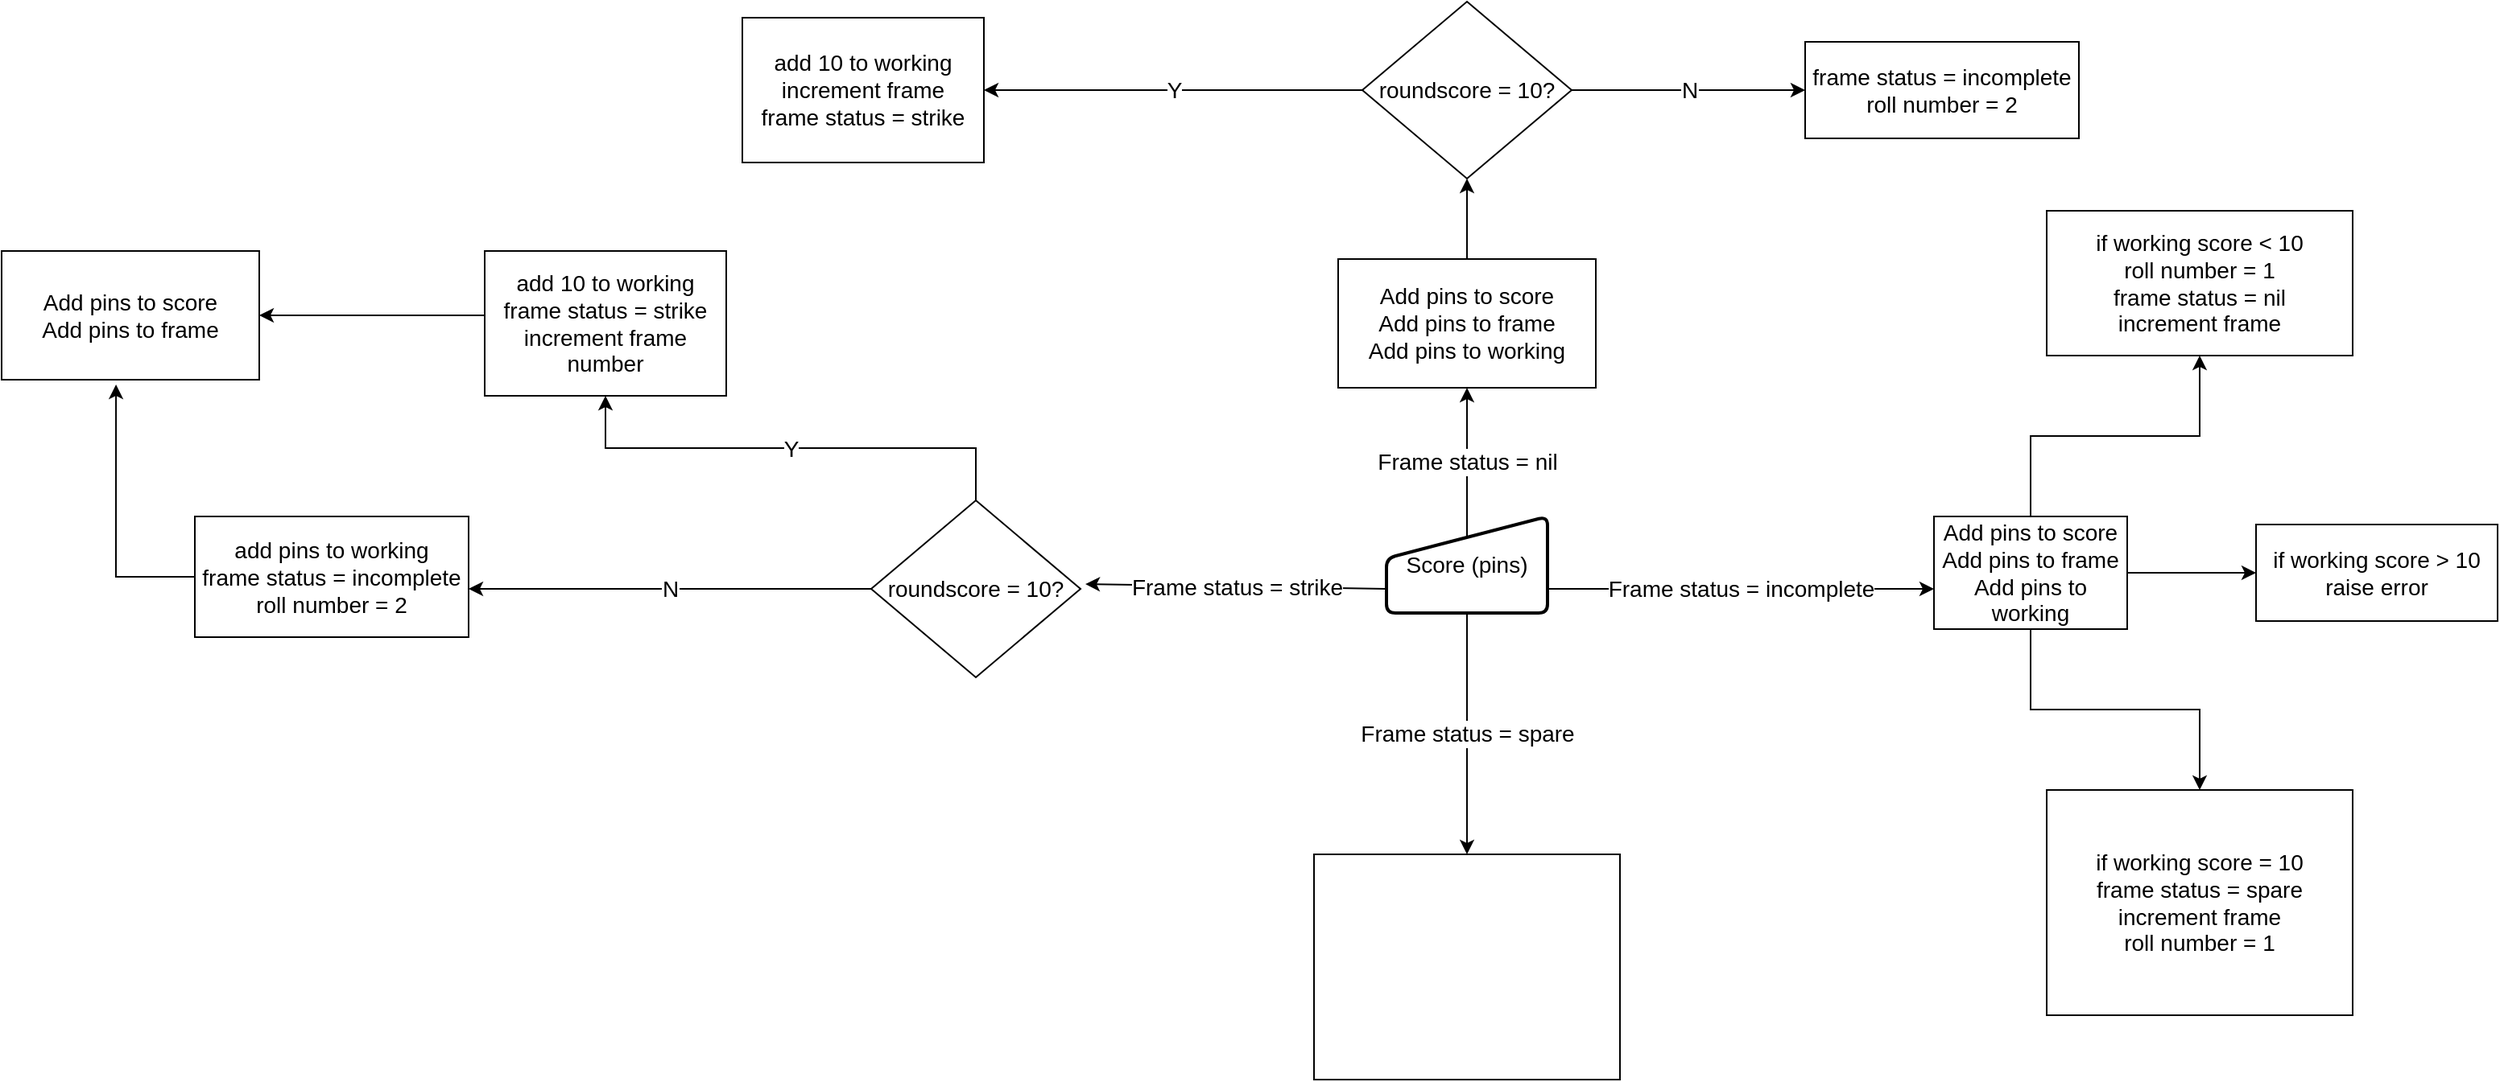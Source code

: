 <mxfile version="15.5.4" type="device"><diagram id="C5RBs43oDa-KdzZeNtuy" name="Page-1"><mxGraphModel dx="3666" dy="1097" grid="1" gridSize="10" guides="1" tooltips="1" connect="1" arrows="1" fold="1" page="1" pageScale="1" pageWidth="1600" pageHeight="1200" math="0" shadow="0"><root><mxCell id="WIyWlLk6GJQsqaUBKTNV-0"/><mxCell id="WIyWlLk6GJQsqaUBKTNV-1" parent="WIyWlLk6GJQsqaUBKTNV-0"/><mxCell id="2ZRripPQQ-uo8iG8Ld8U-0" value="&lt;font style=&quot;font-size: 14px&quot;&gt;Score (pins)&lt;/font&gt;" style="html=1;strokeWidth=2;shape=manualInput;whiteSpace=wrap;rounded=1;size=26;arcSize=11;" vertex="1" parent="WIyWlLk6GJQsqaUBKTNV-1"><mxGeometry x="720" y="500" width="100" height="60" as="geometry"/></mxCell><mxCell id="2ZRripPQQ-uo8iG8Ld8U-1" value="Frame status = strike" style="endArrow=classic;html=1;rounded=0;fontSize=14;exitX=0;exitY=0.75;exitDx=0;exitDy=0;" edge="1" parent="WIyWlLk6GJQsqaUBKTNV-1" source="2ZRripPQQ-uo8iG8Ld8U-0"><mxGeometry width="50" height="50" relative="1" as="geometry"><mxPoint x="560" y="560" as="sourcePoint"/><mxPoint x="533" y="542" as="targetPoint"/></mxGeometry></mxCell><mxCell id="2ZRripPQQ-uo8iG8Ld8U-2" value="Frame status = incomplete" style="endArrow=classic;html=1;rounded=0;fontSize=14;exitX=1;exitY=0.75;exitDx=0;exitDy=0;" edge="1" parent="WIyWlLk6GJQsqaUBKTNV-1" source="2ZRripPQQ-uo8iG8Ld8U-0"><mxGeometry width="50" height="50" relative="1" as="geometry"><mxPoint x="900" y="550" as="sourcePoint"/><mxPoint x="1060" y="545" as="targetPoint"/></mxGeometry></mxCell><mxCell id="2ZRripPQQ-uo8iG8Ld8U-3" value="Frame status = spare" style="endArrow=classic;html=1;rounded=0;fontSize=14;exitX=0;exitY=0.75;exitDx=0;exitDy=0;entryX=0.5;entryY=0;entryDx=0;entryDy=0;" edge="1" parent="WIyWlLk6GJQsqaUBKTNV-1" target="2ZRripPQQ-uo8iG8Ld8U-21"><mxGeometry width="50" height="50" relative="1" as="geometry"><mxPoint x="770" y="560" as="sourcePoint"/><mxPoint x="770" y="670" as="targetPoint"/></mxGeometry></mxCell><mxCell id="2ZRripPQQ-uo8iG8Ld8U-4" value="Frame status = nil" style="endArrow=classic;html=1;rounded=0;fontSize=14;exitX=0.55;exitY=0.2;exitDx=0;exitDy=0;exitPerimeter=0;" edge="1" parent="WIyWlLk6GJQsqaUBKTNV-1"><mxGeometry width="50" height="50" relative="1" as="geometry"><mxPoint x="770" y="512" as="sourcePoint"/><mxPoint x="770" y="420" as="targetPoint"/></mxGeometry></mxCell><mxCell id="2ZRripPQQ-uo8iG8Ld8U-11" value="" style="edgeStyle=orthogonalEdgeStyle;rounded=0;orthogonalLoop=1;jettySize=auto;html=1;fontSize=14;" edge="1" parent="WIyWlLk6GJQsqaUBKTNV-1" source="2ZRripPQQ-uo8iG8Ld8U-5" target="2ZRripPQQ-uo8iG8Ld8U-10"><mxGeometry relative="1" as="geometry"/></mxCell><mxCell id="2ZRripPQQ-uo8iG8Ld8U-5" value="Add pins to score&lt;br&gt;Add pins to frame&lt;br&gt;Add pins to working" style="rounded=0;whiteSpace=wrap;html=1;fontSize=14;" vertex="1" parent="WIyWlLk6GJQsqaUBKTNV-1"><mxGeometry x="690" y="340" width="160" height="80" as="geometry"/></mxCell><mxCell id="2ZRripPQQ-uo8iG8Ld8U-9" value="Y" style="edgeStyle=orthogonalEdgeStyle;rounded=0;orthogonalLoop=1;jettySize=auto;html=1;fontSize=14;exitX=0;exitY=0.5;exitDx=0;exitDy=0;" edge="1" parent="WIyWlLk6GJQsqaUBKTNV-1" source="2ZRripPQQ-uo8iG8Ld8U-10" target="2ZRripPQQ-uo8iG8Ld8U-8"><mxGeometry relative="1" as="geometry"><mxPoint x="520" y="370" as="sourcePoint"/></mxGeometry></mxCell><mxCell id="2ZRripPQQ-uo8iG8Ld8U-8" value="add 10 to working&lt;br&gt;increment frame&lt;br&gt;frame status = strike" style="whiteSpace=wrap;html=1;rounded=0;fontSize=14;" vertex="1" parent="WIyWlLk6GJQsqaUBKTNV-1"><mxGeometry x="320" y="190" width="150" height="90" as="geometry"/></mxCell><mxCell id="2ZRripPQQ-uo8iG8Ld8U-13" value="N" style="edgeStyle=orthogonalEdgeStyle;rounded=0;orthogonalLoop=1;jettySize=auto;html=1;fontSize=14;" edge="1" parent="WIyWlLk6GJQsqaUBKTNV-1" source="2ZRripPQQ-uo8iG8Ld8U-10" target="2ZRripPQQ-uo8iG8Ld8U-12"><mxGeometry relative="1" as="geometry"/></mxCell><mxCell id="2ZRripPQQ-uo8iG8Ld8U-10" value="roundscore = 10?" style="rhombus;whiteSpace=wrap;html=1;rounded=0;fontSize=14;" vertex="1" parent="WIyWlLk6GJQsqaUBKTNV-1"><mxGeometry x="705" y="180" width="130" height="110" as="geometry"/></mxCell><mxCell id="2ZRripPQQ-uo8iG8Ld8U-12" value="frame status = incomplete&lt;br&gt;roll number = 2" style="whiteSpace=wrap;html=1;rounded=0;fontSize=14;" vertex="1" parent="WIyWlLk6GJQsqaUBKTNV-1"><mxGeometry x="980" y="205" width="170" height="60" as="geometry"/></mxCell><mxCell id="2ZRripPQQ-uo8iG8Ld8U-18" value="" style="edgeStyle=orthogonalEdgeStyle;rounded=0;orthogonalLoop=1;jettySize=auto;html=1;fontSize=14;" edge="1" parent="WIyWlLk6GJQsqaUBKTNV-1" source="2ZRripPQQ-uo8iG8Ld8U-16" target="2ZRripPQQ-uo8iG8Ld8U-17"><mxGeometry relative="1" as="geometry"/></mxCell><mxCell id="2ZRripPQQ-uo8iG8Ld8U-20" value="" style="edgeStyle=orthogonalEdgeStyle;rounded=0;orthogonalLoop=1;jettySize=auto;html=1;fontSize=14;" edge="1" parent="WIyWlLk6GJQsqaUBKTNV-1" source="2ZRripPQQ-uo8iG8Ld8U-16" target="2ZRripPQQ-uo8iG8Ld8U-19"><mxGeometry relative="1" as="geometry"/></mxCell><mxCell id="2ZRripPQQ-uo8iG8Ld8U-23" value="" style="edgeStyle=orthogonalEdgeStyle;rounded=0;orthogonalLoop=1;jettySize=auto;html=1;fontSize=14;" edge="1" parent="WIyWlLk6GJQsqaUBKTNV-1" source="2ZRripPQQ-uo8iG8Ld8U-16" target="2ZRripPQQ-uo8iG8Ld8U-22"><mxGeometry relative="1" as="geometry"/></mxCell><mxCell id="2ZRripPQQ-uo8iG8Ld8U-16" value="Add pins to score&lt;br&gt;Add pins to frame&lt;br&gt;Add pins to working" style="rounded=0;whiteSpace=wrap;html=1;fontSize=14;" vertex="1" parent="WIyWlLk6GJQsqaUBKTNV-1"><mxGeometry x="1060" y="500" width="120" height="70" as="geometry"/></mxCell><mxCell id="2ZRripPQQ-uo8iG8Ld8U-17" value="if working score &amp;gt; 10&lt;br&gt;raise error" style="whiteSpace=wrap;html=1;rounded=0;fontSize=14;" vertex="1" parent="WIyWlLk6GJQsqaUBKTNV-1"><mxGeometry x="1260" y="505" width="150" height="60" as="geometry"/></mxCell><mxCell id="2ZRripPQQ-uo8iG8Ld8U-19" value="if working score = 10&lt;br&gt;frame status = spare&lt;br&gt;increment frame&lt;br&gt;roll number = 1" style="whiteSpace=wrap;html=1;rounded=0;fontSize=14;" vertex="1" parent="WIyWlLk6GJQsqaUBKTNV-1"><mxGeometry x="1130" y="670" width="190" height="140" as="geometry"/></mxCell><mxCell id="2ZRripPQQ-uo8iG8Ld8U-21" value="" style="whiteSpace=wrap;html=1;fontSize=14;" vertex="1" parent="WIyWlLk6GJQsqaUBKTNV-1"><mxGeometry x="675" y="710" width="190" height="140" as="geometry"/></mxCell><mxCell id="2ZRripPQQ-uo8iG8Ld8U-22" value="if working score &amp;lt; 10&lt;br&gt;roll number = 1&lt;br&gt;frame status = nil&lt;br&gt;increment frame" style="whiteSpace=wrap;html=1;rounded=0;fontSize=14;" vertex="1" parent="WIyWlLk6GJQsqaUBKTNV-1"><mxGeometry x="1130" y="310" width="190" height="90" as="geometry"/></mxCell><mxCell id="2ZRripPQQ-uo8iG8Ld8U-24" value="" style="edgeStyle=orthogonalEdgeStyle;rounded=0;orthogonalLoop=1;jettySize=auto;html=1;fontSize=14;exitX=0;exitY=0.5;exitDx=0;exitDy=0;entryX=0.444;entryY=1.038;entryDx=0;entryDy=0;entryPerimeter=0;" edge="1" parent="WIyWlLk6GJQsqaUBKTNV-1" source="2ZRripPQQ-uo8iG8Ld8U-30" target="2ZRripPQQ-uo8iG8Ld8U-25"><mxGeometry relative="1" as="geometry"><mxPoint x="-90" y="550" as="targetPoint"/></mxGeometry></mxCell><mxCell id="2ZRripPQQ-uo8iG8Ld8U-25" value="Add pins to score&lt;br&gt;Add pins to frame" style="rounded=0;whiteSpace=wrap;html=1;fontSize=14;" vertex="1" parent="WIyWlLk6GJQsqaUBKTNV-1"><mxGeometry x="-140" y="335" width="160" height="80" as="geometry"/></mxCell><mxCell id="2ZRripPQQ-uo8iG8Ld8U-26" value="Y" style="edgeStyle=orthogonalEdgeStyle;rounded=0;orthogonalLoop=1;jettySize=auto;html=1;fontSize=14;exitX=0.5;exitY=0;exitDx=0;exitDy=0;" edge="1" parent="WIyWlLk6GJQsqaUBKTNV-1" source="2ZRripPQQ-uo8iG8Ld8U-29" target="2ZRripPQQ-uo8iG8Ld8U-27"><mxGeometry relative="1" as="geometry"><mxPoint x="-200" y="760" as="sourcePoint"/></mxGeometry></mxCell><mxCell id="2ZRripPQQ-uo8iG8Ld8U-32" style="edgeStyle=orthogonalEdgeStyle;rounded=0;orthogonalLoop=1;jettySize=auto;html=1;entryX=1;entryY=0.5;entryDx=0;entryDy=0;fontSize=14;" edge="1" parent="WIyWlLk6GJQsqaUBKTNV-1" source="2ZRripPQQ-uo8iG8Ld8U-27" target="2ZRripPQQ-uo8iG8Ld8U-25"><mxGeometry relative="1" as="geometry"><Array as="points"><mxPoint x="120" y="375"/><mxPoint x="120" y="375"/></Array></mxGeometry></mxCell><mxCell id="2ZRripPQQ-uo8iG8Ld8U-27" value="add 10 to working&lt;br&gt;frame status = strike&lt;br&gt;increment frame number" style="whiteSpace=wrap;html=1;rounded=0;fontSize=14;" vertex="1" parent="WIyWlLk6GJQsqaUBKTNV-1"><mxGeometry x="160" y="335" width="150" height="90" as="geometry"/></mxCell><mxCell id="2ZRripPQQ-uo8iG8Ld8U-28" value="N" style="edgeStyle=orthogonalEdgeStyle;rounded=0;orthogonalLoop=1;jettySize=auto;html=1;fontSize=14;exitX=0;exitY=0.5;exitDx=0;exitDy=0;" edge="1" parent="WIyWlLk6GJQsqaUBKTNV-1" source="2ZRripPQQ-uo8iG8Ld8U-29" target="2ZRripPQQ-uo8iG8Ld8U-30"><mxGeometry relative="1" as="geometry"><mxPoint x="330" y="580" as="sourcePoint"/><Array as="points"><mxPoint x="-5" y="545"/></Array></mxGeometry></mxCell><mxCell id="2ZRripPQQ-uo8iG8Ld8U-29" value="roundscore = 10?" style="rhombus;whiteSpace=wrap;html=1;rounded=0;fontSize=14;" vertex="1" parent="WIyWlLk6GJQsqaUBKTNV-1"><mxGeometry x="400" y="490" width="130" height="110" as="geometry"/></mxCell><mxCell id="2ZRripPQQ-uo8iG8Ld8U-30" value="add pins to working&lt;br&gt;frame status = incomplete&lt;br&gt;roll number = 2" style="whiteSpace=wrap;html=1;rounded=0;fontSize=14;" vertex="1" parent="WIyWlLk6GJQsqaUBKTNV-1"><mxGeometry x="-20" y="500" width="170" height="75" as="geometry"/></mxCell></root></mxGraphModel></diagram></mxfile>